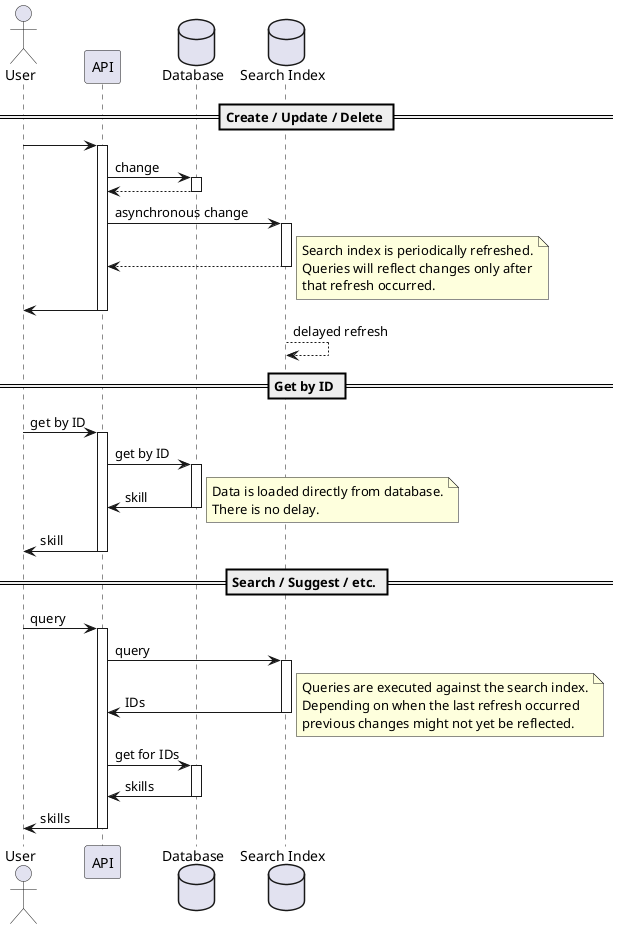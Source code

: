 @startuml

skinparam shadowing false

actor "User" as user
participant "API" as module
database "Database" as db
database "Search Index" as si

== Create / Update / Delete ==

user -> module
activate module
module -> db: change
activate db
module <-- db
deactivate db
module -> si: asynchronous change
activate si
module <-- si

note right
Search index is periodically refreshed.
Queries will reflect changes only after
that refresh occurred.
end note

deactivate si
user <- module
deactivate module
si --> si: delayed refresh

== Get by ID ==

user -> module: get by ID
activate module
module -> db: get by ID
activate db
module <- db: skill
deactivate db

note right
Data is loaded directly from database.
There is no delay.
end note

user <- module: skill
deactivate module

== Search / Suggest / etc. ==

user -> module: query
activate module
module -> si: query
activate si
module <- si: IDs
deactivate si

note right
Queries are executed against the search index.
Depending on when the last refresh occurred
previous changes might not yet be reflected.
end note

module -> db: get for IDs
activate db
module <- db: skills
deactivate db
user <- module: skills
deactivate module

@enduml
